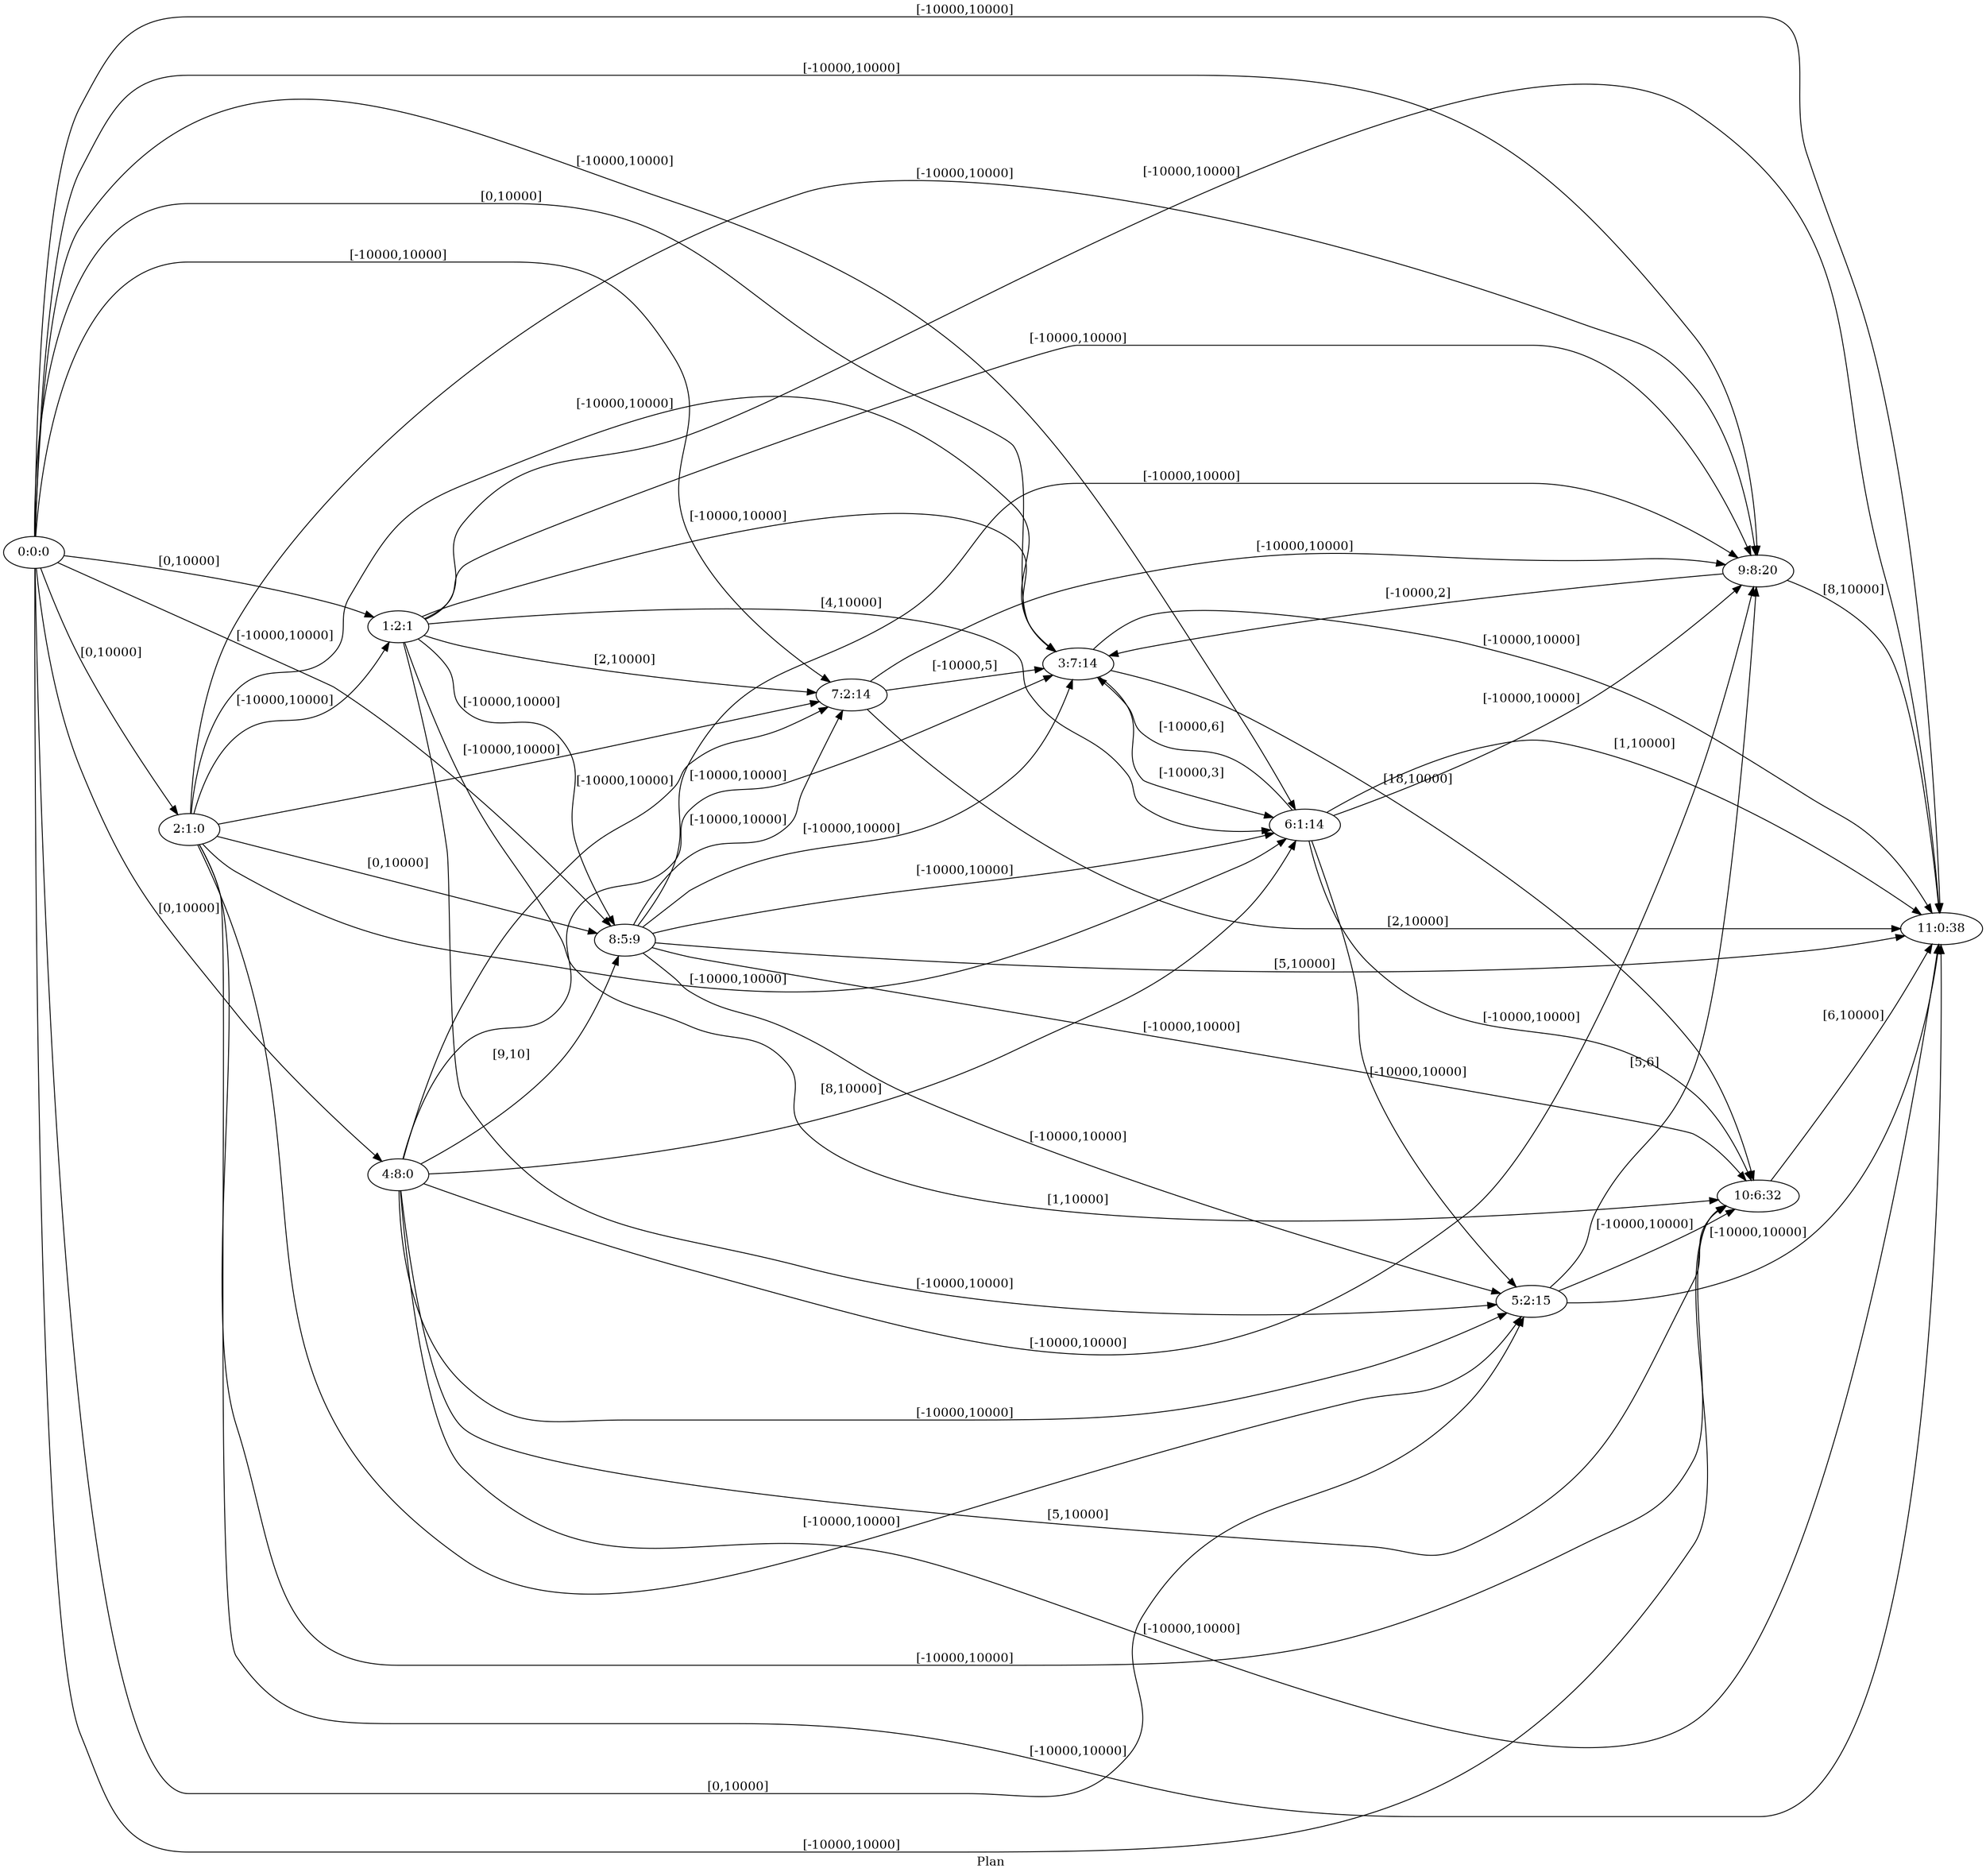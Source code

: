digraph G {
 rankdir = LR;
 nodesep = .45; 
 size = 30;
label="Plan ";
 fldt = 0.711991;
"0:0:0"->"1:2:1"[ label = "[0,10000]"];
"0:0:0"->"2:1:0"[ label = "[0,10000]"];
"0:0:0"->"3:7:14"[ label = "[0,10000]"];
"0:0:0"->"4:8:0"[ label = "[0,10000]"];
"0:0:0"->"5:2:15"[ label = "[0,10000]"];
"0:0:0"->"6:1:14"[ label = "[-10000,10000]"];
"0:0:0"->"7:2:14"[ label = "[-10000,10000]"];
"0:0:0"->"8:5:9"[ label = "[-10000,10000]"];
"0:0:0"->"9:8:20"[ label = "[-10000,10000]"];
"0:0:0"->"10:6:32"[ label = "[-10000,10000]"];
"0:0:0"->"11:0:38"[ label = "[-10000,10000]"];
"1:2:1"->"3:7:14"[ label = "[-10000,10000]"];
"1:2:1"->"5:2:15"[ label = "[-10000,10000]"];
"1:2:1"->"6:1:14"[ label = "[4,10000]"];
"1:2:1"->"7:2:14"[ label = "[2,10000]"];
"1:2:1"->"8:5:9"[ label = "[-10000,10000]"];
"1:2:1"->"9:8:20"[ label = "[-10000,10000]"];
"1:2:1"->"10:6:32"[ label = "[1,10000]"];
"1:2:1"->"11:0:38"[ label = "[-10000,10000]"];
"2:1:0"->"1:2:1"[ label = "[-10000,10000]"];
"2:1:0"->"3:7:14"[ label = "[-10000,10000]"];
"2:1:0"->"5:2:15"[ label = "[-10000,10000]"];
"2:1:0"->"6:1:14"[ label = "[-10000,10000]"];
"2:1:0"->"7:2:14"[ label = "[-10000,10000]"];
"2:1:0"->"8:5:9"[ label = "[0,10000]"];
"2:1:0"->"9:8:20"[ label = "[-10000,10000]"];
"2:1:0"->"10:6:32"[ label = "[-10000,10000]"];
"2:1:0"->"11:0:38"[ label = "[-10000,10000]"];
"3:7:14"->"6:1:14"[ label = "[-10000,3]"];
"3:7:14"->"10:6:32"[ label = "[18,10000]"];
"3:7:14"->"11:0:38"[ label = "[-10000,10000]"];
"4:8:0"->"3:7:14"[ label = "[-10000,10000]"];
"4:8:0"->"5:2:15"[ label = "[-10000,10000]"];
"4:8:0"->"6:1:14"[ label = "[8,10000]"];
"4:8:0"->"7:2:14"[ label = "[-10000,10000]"];
"4:8:0"->"8:5:9"[ label = "[9,10]"];
"4:8:0"->"9:8:20"[ label = "[-10000,10000]"];
"4:8:0"->"10:6:32"[ label = "[5,10000]"];
"4:8:0"->"11:0:38"[ label = "[-10000,10000]"];
"5:2:15"->"9:8:20"[ label = "[5,6]"];
"5:2:15"->"10:6:32"[ label = "[-10000,10000]"];
"5:2:15"->"11:0:38"[ label = "[-10000,10000]"];
"6:1:14"->"3:7:14"[ label = "[-10000,6]"];
"6:1:14"->"5:2:15"[ label = "[-10000,10000]"];
"6:1:14"->"9:8:20"[ label = "[-10000,10000]"];
"6:1:14"->"10:6:32"[ label = "[-10000,10000]"];
"6:1:14"->"11:0:38"[ label = "[1,10000]"];
"7:2:14"->"3:7:14"[ label = "[-10000,5]"];
"7:2:14"->"9:8:20"[ label = "[-10000,10000]"];
"7:2:14"->"11:0:38"[ label = "[2,10000]"];
"8:5:9"->"3:7:14"[ label = "[-10000,10000]"];
"8:5:9"->"5:2:15"[ label = "[-10000,10000]"];
"8:5:9"->"6:1:14"[ label = "[-10000,10000]"];
"8:5:9"->"7:2:14"[ label = "[-10000,10000]"];
"8:5:9"->"9:8:20"[ label = "[-10000,10000]"];
"8:5:9"->"10:6:32"[ label = "[-10000,10000]"];
"8:5:9"->"11:0:38"[ label = "[5,10000]"];
"9:8:20"->"3:7:14"[ label = "[-10000,2]"];
"9:8:20"->"11:0:38"[ label = "[8,10000]"];
"10:6:32"->"11:0:38"[ label = "[6,10000]"];
}

